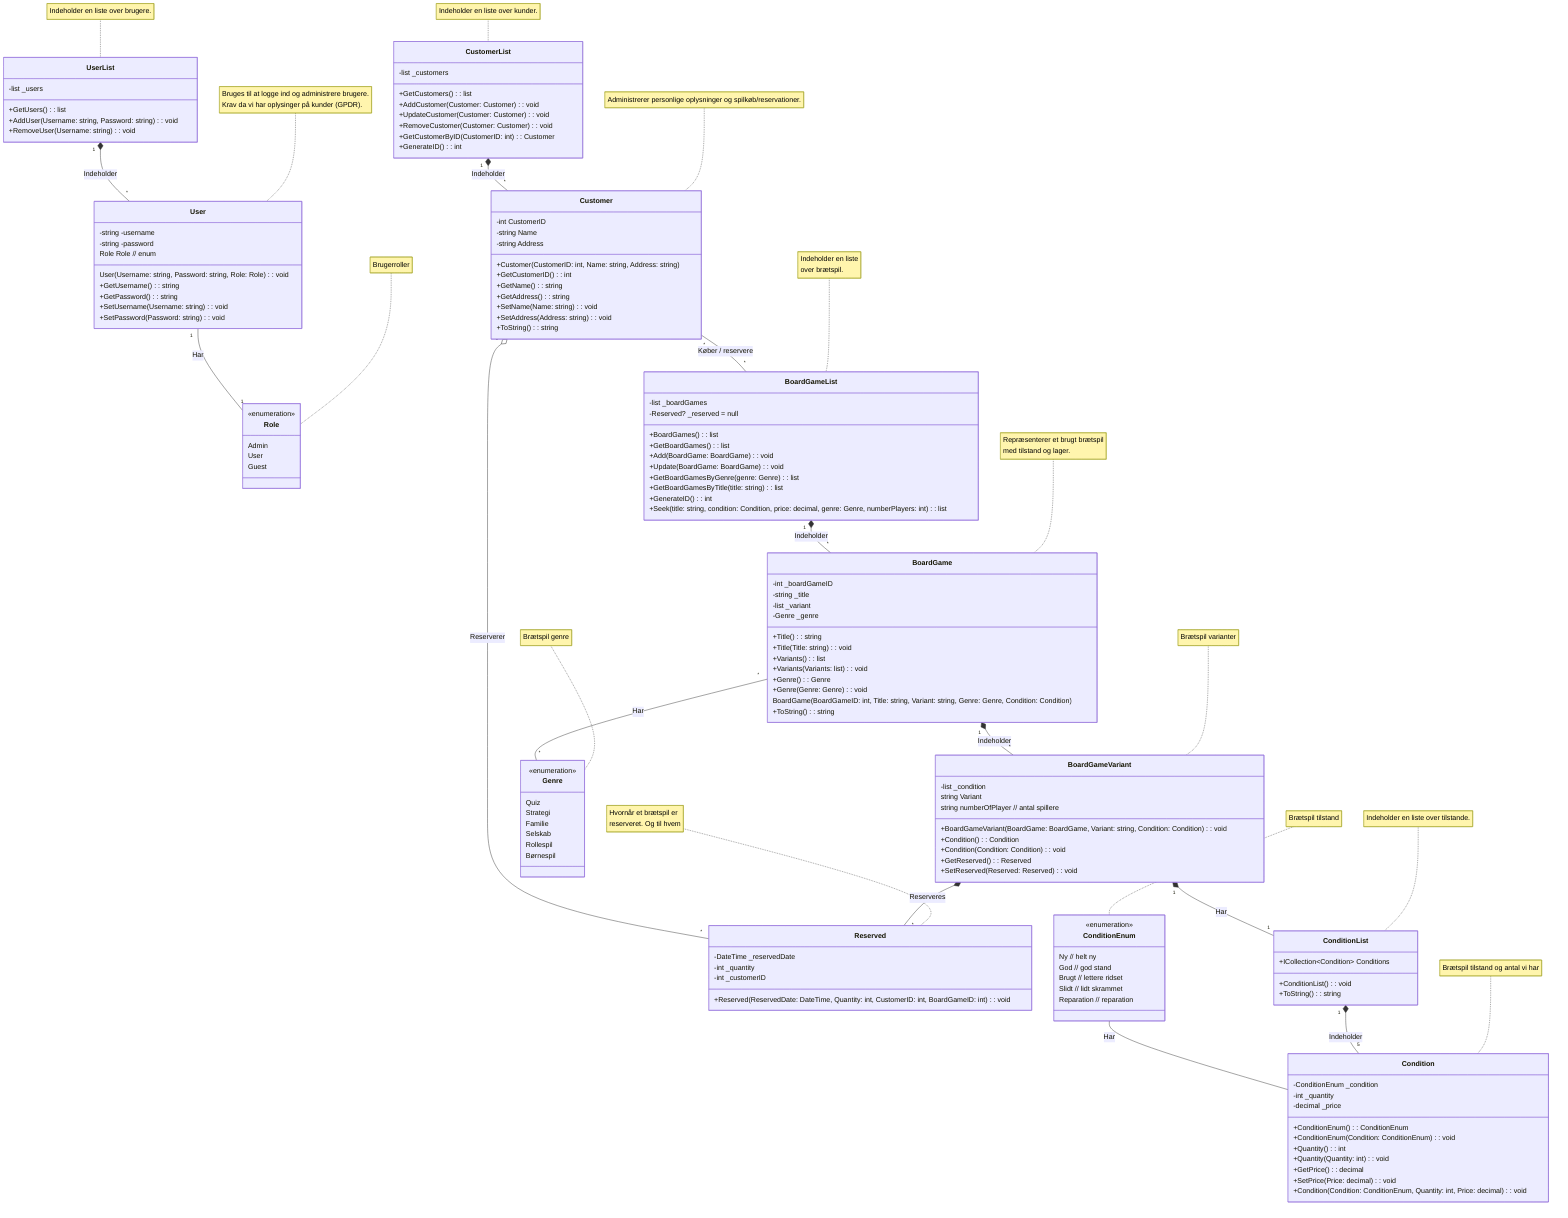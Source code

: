 classDiagram

class UserList {
    -list<User> _users
    +GetUsers(): list<User>
    +AddUser(Username: string, Password: string): void
    +RemoveUser(Username: string): void
}
note for UserList "Indeholder en liste over brugere."

class User {
    -string -username
    -string -password
    Role Role // enum
    User(Username: string, Password: string, Role: Role): void
    +GetUsername(): string
    +GetPassword(): string
    +SetUsername(Username: string): void
    +SetPassword(Password: string): void
}
note for User "Bruges til at logge ind og administrere brugere.
Krav da vi har oplysinger på kunder (GPDR)."

class Role {
    <<enumeration>>
    Admin
    User
    Guest
}
note for Role "Brugerroller"

class Customer {
    -int CustomerID
    -string Name
    -string Address
    +Customer(CustomerID: int, Name: string, Address: string)
    +GetCustomerID(): int
    +GetName(): string
    +GetAddress(): string
    +SetName(Name: string): void
    +SetAddress(Address: string): void
    +ToString(): string
}
note for Customer "Administrerer personlige oplysninger og spilkøb/reservationer."

class CustomerList {
    -list<Customer> _customers
    +GetCustomers(): list<Customer>
    +AddCustomer(Customer: Customer): void
    +UpdateCustomer(Customer: Customer): void
    +RemoveCustomer(Customer: Customer): void
    +GetCustomerByID(CustomerID: int): Customer
    +GenerateID(): int
}
note for CustomerList "Indeholder en liste over kunder."

class BoardGameList {
    -list<BoardGame> _boardGames
    -Reserved? _reserved = null
    +BoardGames(): list<BoardGame>
    +GetBoardGames(): list<BoardGame>
    +Add(BoardGame: BoardGame): void
    +Update(BoardGame: BoardGame): void
    +GetBoardGamesByGenre(genre: Genre): list<BoardGame>
    +GetBoardGamesByTitle(title: string): list<BoardGame>
    +GenerateID(): int
    +Seek(title: string, condition: Condition, price: decimal, genre: Genre, numberPlayers: int): list<BoardGameVariant>
}
note for BoardGameList "Indeholder en liste
over brætspil."

class BoardGame {
    -int _boardGameID
    -string _title
    -list<BoardGameVariant> _variant
    -Genre _genre
    +Title(): string
    +Title(Title: string): void
    +Variants(): list<string>
    +Variants(Variants: list<string>): void
    +Genre(): Genre
    +Genre(Genre: Genre): void
    BoardGame(BoardGameID: int, Title: string, Variant: string, Genre: Genre, Condition: Condition)
    +ToString(): string
}
note for BoardGame "Repræsenterer et brugt brætspil
med tilstand og lager."

class BoardGameVariant {
    -list<Condition> _condition
    string Variant
    string numberOfPlayer // antal spillere
    +BoardGameVariant(BoardGame: BoardGame, Variant: string, Condition: Condition): void
    +Condition(): Condition
    +Condition(Condition: Condition): void
    +GetReserved(): Reserved
    +SetReserved(Reserved: Reserved): void
}
note for BoardGameVariant "Brætspil varianter"

class Reserved {
    -DateTime _reservedDate
    -int _quantity
    -int _customerID
    +Reserved(ReservedDate: DateTime, Quantity: int, CustomerID: int, BoardGameID: int): void
}
note for Reserved "Hvornår et brætspil er 
reserveret. Og til hvem"

class Condition {
    -ConditionEnum _condition
    -int _quantity
    -decimal _price
    +ConditionEnum(): ConditionEnum
    +ConditionEnum(Condition: ConditionEnum): void
    +Quantity(): int
    +Quantity(Quantity: int): void
    +GetPrice(): decimal
    +SetPrice(Price: decimal): void
    +Condition(Condition: ConditionEnum, Quantity: int, Price: decimal): void
}
note for Condition "Brætspil tilstand og antal vi har"

class ConditionList {
    +ICollection~Condition~ Conditions
    +ConditionList(): void
    +ToString(): string
}
note for ConditionList "Indeholder en liste over tilstande."

class ConditionEnum {
    <<enumeration>>
    Ny // helt ny
    God // god stand
    Brugt // lettere ridset
    Slidt // lidt skrammet
    Reparation // reparation
}
note for ConditionEnum "Brætspil tilstand"


class Genre {
    <<enumeration>>
    Quiz
    Strategi
    Familie
    Selskab
    Rollespil
    Børnespil
}
note for Genre "Brætspil genre"

CustomerList "1" *-- "*" Customer : Indeholder
Customer "*" -- "*" BoardGameList : Køber / reservere
BoardGameList "1" *-- "*" BoardGame : Indeholder
BoardGame "1" *-- "*" BoardGameVariant : Indeholder
BoardGameVariant "1" *-- "*" Reserved : Reserveres
Customer "1" o-- "*" Reserved : Reserverer
BoardGameVariant "1" *-- "1" ConditionList : Har
BoardGame "*" -- "*" Genre : Har
UserList "1" *-- "*" User : Indeholder
User "1" -- "1" Role : Har
ConditionList "1" *-- "5" Condition : Indeholder
ConditionEnum -- Condition : Har